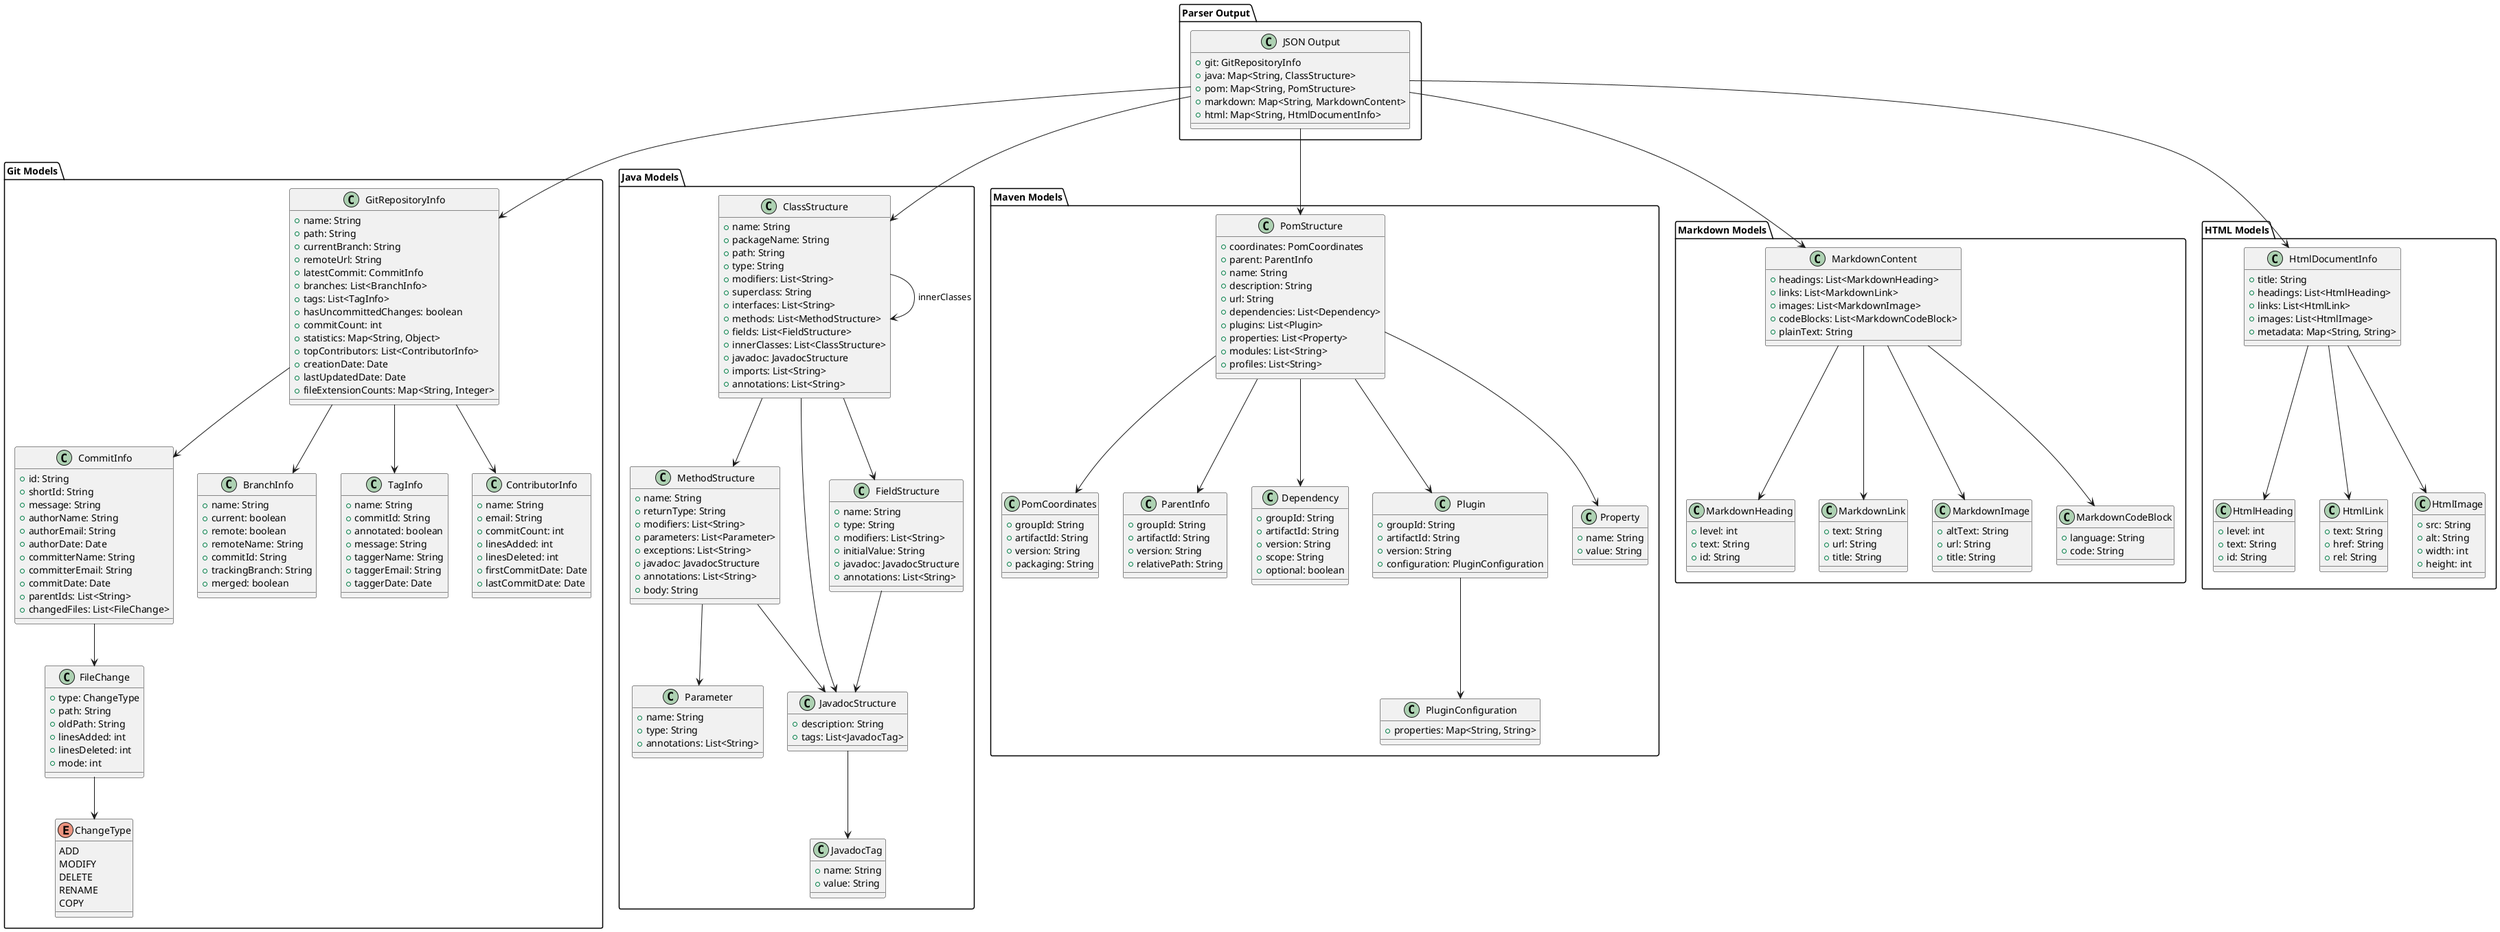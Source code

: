 @startuml Parser JSON Structure

' Main Parser Output
package "Parser Output" {
    class "JSON Output" as Output {
        + git: GitRepositoryInfo
        + java: Map<String, ClassStructure>
        + pom: Map<String, PomStructure>
        + markdown: Map<String, MarkdownContent>
        + html: Map<String, HtmlDocumentInfo>
    }
}

' Git Repository Models
package "Git Models" {
    class GitRepositoryInfo {
        + name: String
        + path: String
        + currentBranch: String
        + remoteUrl: String
        + latestCommit: CommitInfo
        + branches: List<BranchInfo>
        + tags: List<TagInfo>
        + hasUncommittedChanges: boolean
        + commitCount: int
        + statistics: Map<String, Object>
        + topContributors: List<ContributorInfo>
        + creationDate: Date
        + lastUpdatedDate: Date
        + fileExtensionCounts: Map<String, Integer>
    }

    class CommitInfo {
        + id: String
        + shortId: String
        + message: String
        + authorName: String
        + authorEmail: String
        + authorDate: Date
        + committerName: String
        + committerEmail: String
        + commitDate: Date
        + parentIds: List<String>
        + changedFiles: List<FileChange>
    }

    class FileChange {
        + type: ChangeType
        + path: String
        + oldPath: String
        + linesAdded: int
        + linesDeleted: int
        + mode: int
    }

    enum ChangeType {
        ADD
        MODIFY
        DELETE
        RENAME
        COPY
    }

    class BranchInfo {
        + name: String
        + current: boolean
        + remote: boolean
        + remoteName: String
        + commitId: String
        + trackingBranch: String
        + merged: boolean
    }

    class TagInfo {
        + name: String
        + commitId: String
        + annotated: boolean
        + message: String
        + taggerName: String
        + taggerEmail: String
        + taggerDate: Date
    }

    class ContributorInfo {
        + name: String
        + email: String
        + commitCount: int
        + linesAdded: int
        + linesDeleted: int
        + firstCommitDate: Date
        + lastCommitDate: Date
    }
}

' Java File Models
package "Java Models" {
    class ClassStructure {
        + name: String
        + packageName: String
        + path: String
        + type: String
        + modifiers: List<String>
        + superclass: String
        + interfaces: List<String>
        + methods: List<MethodStructure>
        + fields: List<FieldStructure>
        + innerClasses: List<ClassStructure>
        + javadoc: JavadocStructure
        + imports: List<String>
        + annotations: List<String>
    }

    class MethodStructure {
        + name: String
        + returnType: String
        + modifiers: List<String>
        + parameters: List<Parameter>
        + exceptions: List<String>
        + javadoc: JavadocStructure
        + annotations: List<String>
        + body: String
    }

    class Parameter {
        + name: String
        + type: String
        + annotations: List<String>
    }

    class JavadocStructure {
        + description: String
        + tags: List<JavadocTag>
    }

    class JavadocTag {
        + name: String
        + value: String
    }

    class FieldStructure {
        + name: String
        + type: String
        + modifiers: List<String>
        + initialValue: String
        + javadoc: JavadocStructure
        + annotations: List<String>
    }
}

' Maven POM Models
package "Maven Models" {
    class PomStructure {
        + coordinates: PomCoordinates
        + parent: ParentInfo
        + name: String
        + description: String
        + url: String
        + dependencies: List<Dependency>
        + plugins: List<Plugin>
        + properties: List<Property>
        + modules: List<String>
        + profiles: List<String>
    }

    class PomCoordinates {
        + groupId: String
        + artifactId: String
        + version: String
        + packaging: String
    }

    class ParentInfo {
        + groupId: String
        + artifactId: String
        + version: String
        + relativePath: String
    }

    class Dependency {
        + groupId: String
        + artifactId: String
        + version: String
        + scope: String
        + optional: boolean
    }

    class Plugin {
        + groupId: String
        + artifactId: String
        + version: String
        + configuration: PluginConfiguration
    }

    class PluginConfiguration {
        + properties: Map<String, String>
    }

    class Property {
        + name: String
        + value: String
    }
}

' Markdown Models
package "Markdown Models" {
    class MarkdownContent {
        + headings: List<MarkdownHeading>
        + links: List<MarkdownLink>
        + images: List<MarkdownImage>
        + codeBlocks: List<MarkdownCodeBlock>
        + plainText: String
    }

    class MarkdownHeading {
        + level: int
        + text: String
        + id: String
    }

    class MarkdownLink {
        + text: String
        + url: String
        + title: String
    }

    class MarkdownImage {
        + altText: String
        + url: String
        + title: String
    }

    class MarkdownCodeBlock {
        + language: String
        + code: String
    }
}

' HTML Models
package "HTML Models" {
    class HtmlDocumentInfo {
        + title: String
        + headings: List<HtmlHeading>
        + links: List<HtmlLink>
        + images: List<HtmlImage>
        + metadata: Map<String, String>
    }

    class HtmlHeading {
        + level: int
        + text: String
        + id: String
    }

    class HtmlLink {
        + text: String
        + href: String
        + rel: String
    }

    class HtmlImage {
        + src: String
        + alt: String
        + width: int
        + height: int
    }
}

' Relationships
Output --> GitRepositoryInfo
Output --> ClassStructure
Output --> PomStructure
Output --> MarkdownContent
Output --> HtmlDocumentInfo

GitRepositoryInfo --> CommitInfo
GitRepositoryInfo --> BranchInfo
GitRepositoryInfo --> TagInfo
GitRepositoryInfo --> ContributorInfo
CommitInfo --> FileChange
FileChange --> ChangeType

ClassStructure --> MethodStructure
ClassStructure --> FieldStructure
ClassStructure --> JavadocStructure
ClassStructure --> ClassStructure : innerClasses
MethodStructure --> Parameter
MethodStructure --> JavadocStructure
JavadocStructure --> JavadocTag
FieldStructure --> JavadocStructure

PomStructure --> PomCoordinates
PomStructure --> ParentInfo
PomStructure --> Dependency
PomStructure --> Plugin
PomStructure --> Property
Plugin --> PluginConfiguration

MarkdownContent --> MarkdownHeading
MarkdownContent --> MarkdownLink
MarkdownContent --> MarkdownImage
MarkdownContent --> MarkdownCodeBlock

HtmlDocumentInfo --> HtmlHeading
HtmlDocumentInfo --> HtmlLink
HtmlDocumentInfo --> HtmlImage

@enduml
